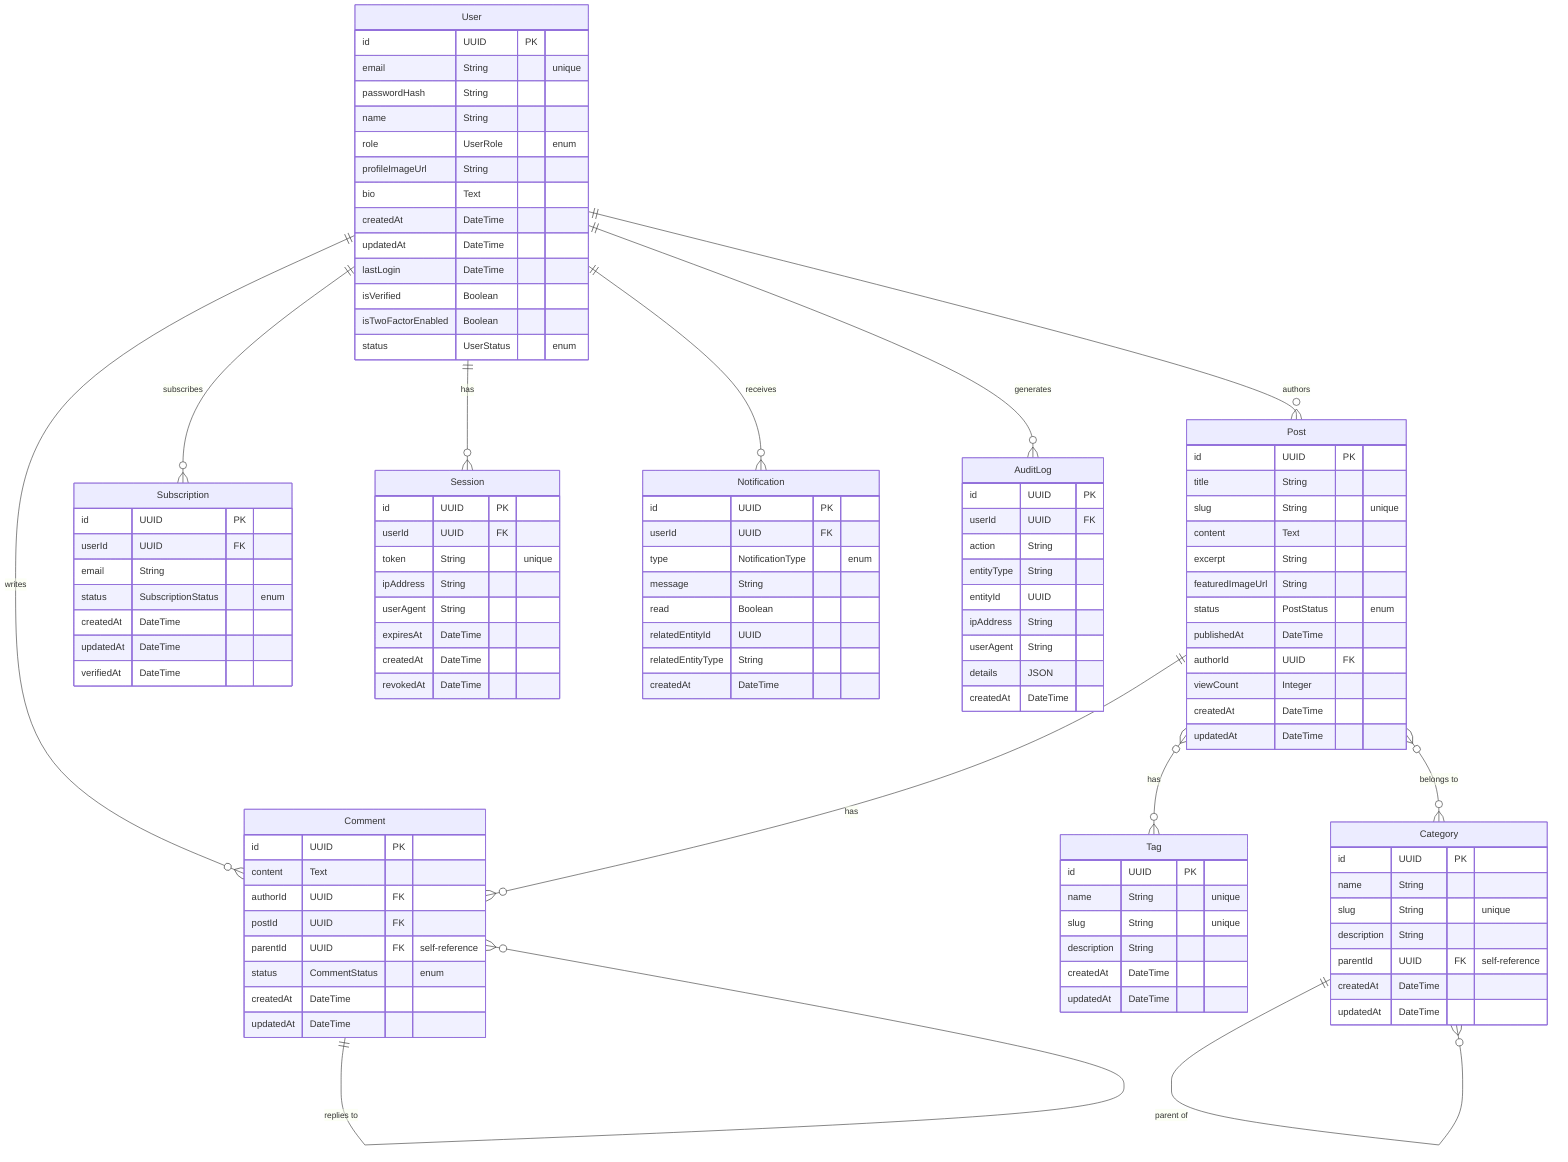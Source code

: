erDiagram
    User {
        id UUID PK
        email String "unique"
        passwordHash String
        name String
        role UserRole "enum"
        profileImageUrl String
        bio Text
        createdAt DateTime
        updatedAt DateTime
        lastLogin DateTime
        isVerified Boolean
        isTwoFactorEnabled Boolean
        status UserStatus "enum"
    }
    
    Post {
        id UUID PK
        title String
        slug String "unique"
        content Text
        excerpt String
        featuredImageUrl String
        status PostStatus "enum"
        publishedAt DateTime
        authorId UUID FK
        viewCount Integer
        createdAt DateTime
        updatedAt DateTime
    }
    
    Category {
        id UUID PK
        name String
        slug String "unique"
        description String
        parentId UUID FK "self-reference"
        createdAt DateTime
        updatedAt DateTime
    }
    
    Tag {
        id UUID PK
        name String "unique"
        slug String "unique"
        description String
        createdAt DateTime
        updatedAt DateTime
    }
    
    Comment {
        id UUID PK
        content Text
        authorId UUID FK
        postId UUID FK
        parentId UUID FK "self-reference"
        status CommentStatus "enum"
        createdAt DateTime
        updatedAt DateTime
    }
    
    Subscription {
        id UUID PK
        userId UUID FK
        email String
        status SubscriptionStatus "enum"
        createdAt DateTime
        updatedAt DateTime
        verifiedAt DateTime
    }
    
    Session {
        id UUID PK
        userId UUID FK
        token String "unique"
        ipAddress String
        userAgent String
        expiresAt DateTime
        createdAt DateTime
        revokedAt DateTime
    }
    
    Notification {
        id UUID PK
        userId UUID FK
        type NotificationType "enum"
        message String
        read Boolean
        relatedEntityId UUID
        relatedEntityType String
        createdAt DateTime
    }
    
    AuditLog {
        id UUID PK
        userId UUID FK
        action String
        entityType String
        entityId UUID
        ipAddress String
        userAgent String
        details JSON
        createdAt DateTime
    }
    
    User ||--o{ Post : "authors"
    User ||--o{ Comment : "writes"
    User ||--o{ Subscription : "subscribes"
    User ||--o{ Session : "has"
    User ||--o{ Notification : "receives"
    User ||--o{ AuditLog : "generates"
    
    Post ||--o{ Comment : "has"
    Post }o--o{ Category : "belongs to"
    Post }o--o{ Tag : "has"
    
    Comment ||--o{ Comment : "replies to"
    Category ||--o{ Category : "parent of"
